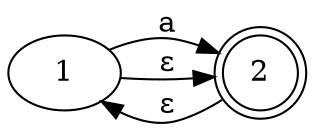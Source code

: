 digraph "(a*)*NFA" {
	rankdir=LR
	1 [label=1]
	1 -> 2 [label=a]
	1 -> 2 [label="ε"]
	2 [label=2 shape=doublecircle]
	2 -> 1 [label="ε"]
}
